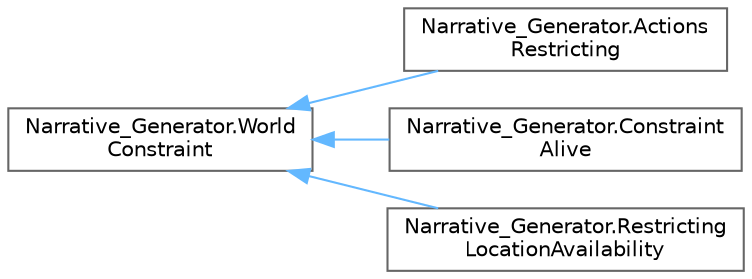 digraph "Graphical Class Hierarchy"
{
 // LATEX_PDF_SIZE
  bgcolor="transparent";
  edge [fontname=Helvetica,fontsize=10,labelfontname=Helvetica,labelfontsize=10];
  node [fontname=Helvetica,fontsize=10,shape=box,height=0.2,width=0.4];
  rankdir="LR";
  Node0 [label="Narrative_Generator.World\lConstraint",height=0.2,width=0.4,color="grey40", fillcolor="white", style="filled",URL="$class_narrative___generator_1_1_world_constraint.html",tooltip="The base class for implementing the constraints imposed on the story."];
  Node0 -> Node1 [dir="back",color="steelblue1",style="solid"];
  Node1 [label="Narrative_Generator.Actions\lRestricting",height=0.2,width=0.4,color="grey40", fillcolor="white", style="filled",URL="$class_narrative___generator_1_1_actions_restricting.html",tooltip="A type of constraint that restricts agents from performing actions."];
  Node0 -> Node2 [dir="back",color="steelblue1",style="solid"];
  Node2 [label="Narrative_Generator.Constraint\lAlive",height=0.2,width=0.4,color="grey40", fillcolor="white", style="filled",URL="$class_narrative___generator_1_1_constraint_alive.html",tooltip="A class that implements constraints imposed by story on the lifetime of an agent."];
  Node0 -> Node3 [dir="back",color="steelblue1",style="solid"];
  Node3 [label="Narrative_Generator.Restricting\lLocationAvailability",height=0.2,width=0.4,color="grey40", fillcolor="white", style="filled",URL="$class_narrative___generator_1_1_restricting_location_availability.html",tooltip="A class that implements constraints on movement around locations."];
}
